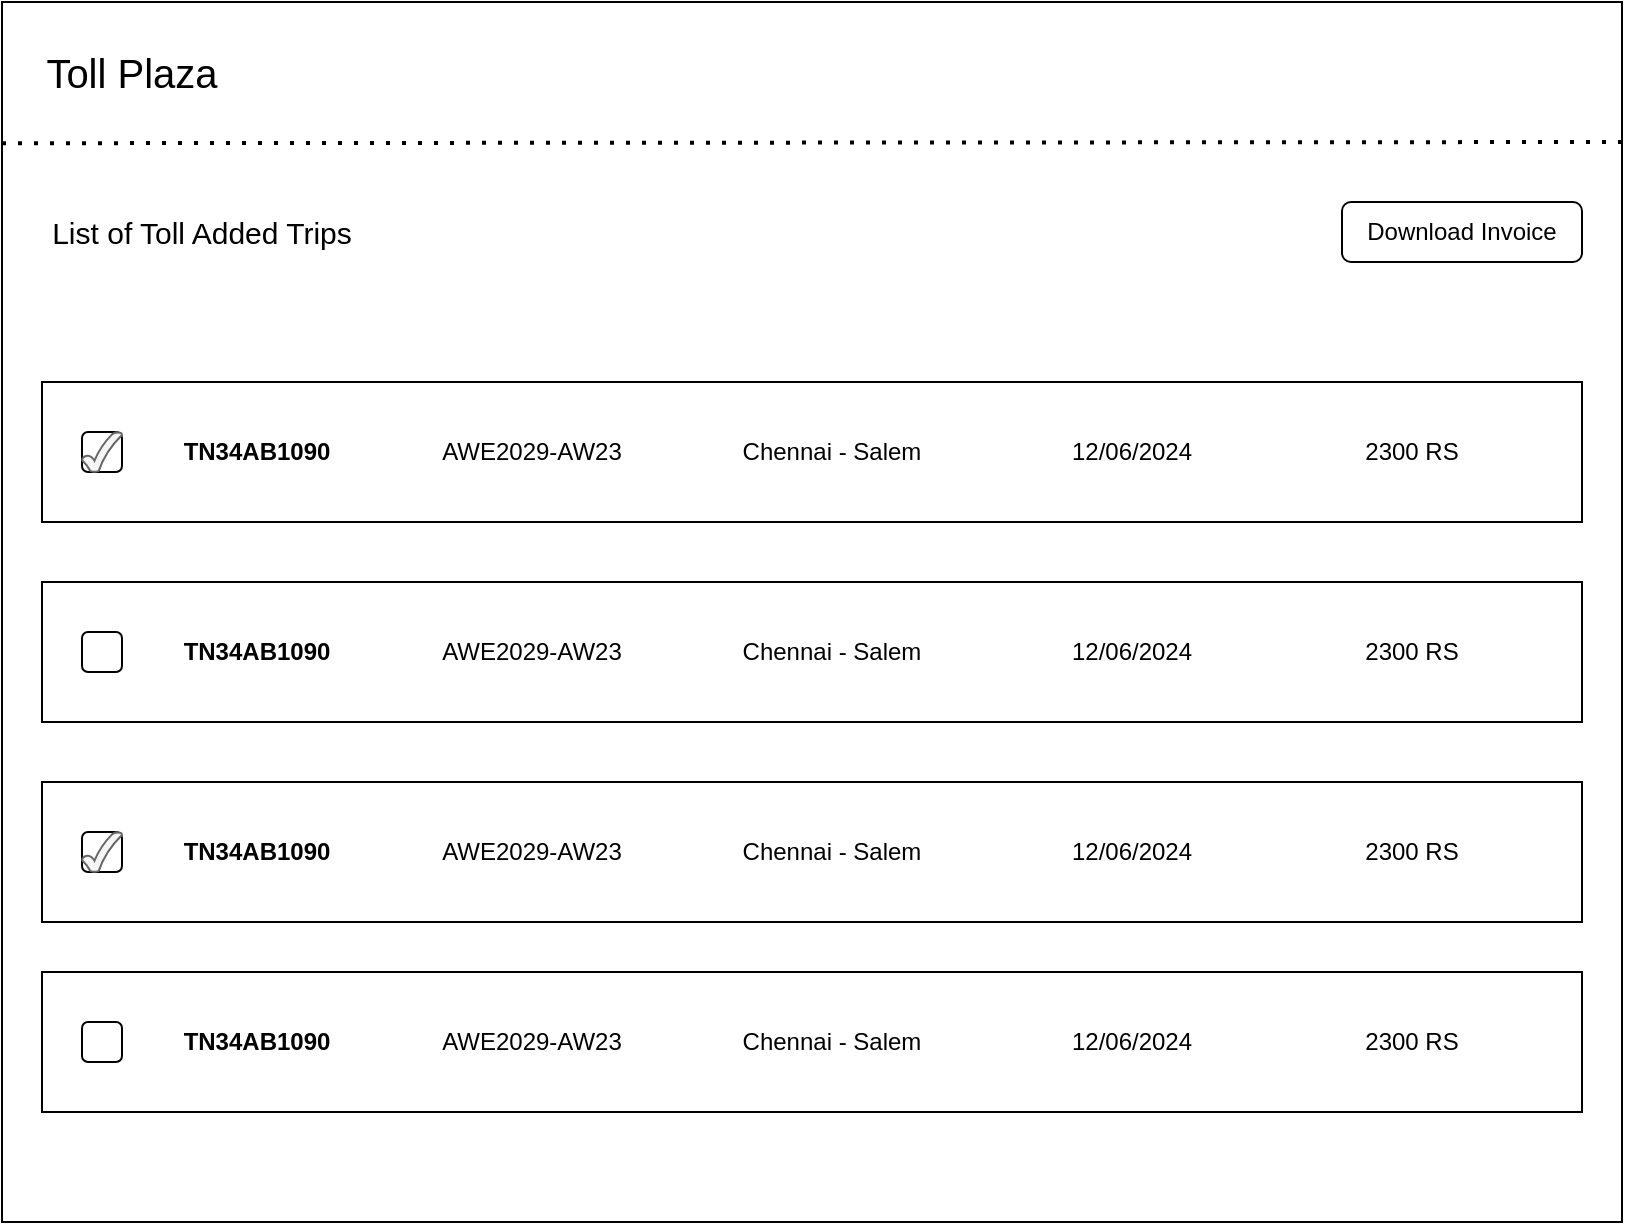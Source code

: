 <mxfile version="24.4.13" type="device">
  <diagram name="Page-1" id="2hZDVlhv54wEm6DreaMi">
    <mxGraphModel dx="1434" dy="854" grid="1" gridSize="10" guides="1" tooltips="1" connect="1" arrows="1" fold="1" page="1" pageScale="1" pageWidth="827" pageHeight="1169" math="0" shadow="0">
      <root>
        <mxCell id="0" />
        <mxCell id="1" parent="0" />
        <mxCell id="ylvUgUuxlcxqlFbrJkLv-2" value="" style="rounded=0;whiteSpace=wrap;html=1;" vertex="1" parent="1">
          <mxGeometry x="10" y="30" width="810" height="610" as="geometry" />
        </mxCell>
        <mxCell id="ylvUgUuxlcxqlFbrJkLv-3" value="Toll Plaza" style="text;html=1;align=center;verticalAlign=middle;whiteSpace=wrap;rounded=0;fontSize=20;" vertex="1" parent="1">
          <mxGeometry x="20" y="50" width="110" height="30" as="geometry" />
        </mxCell>
        <mxCell id="ylvUgUuxlcxqlFbrJkLv-4" value="" style="endArrow=none;dashed=1;html=1;dashPattern=1 3;strokeWidth=2;rounded=0;exitX=0.002;exitY=0.068;exitDx=0;exitDy=0;exitPerimeter=0;entryX=1.005;entryY=0.067;entryDx=0;entryDy=0;entryPerimeter=0;" edge="1" parent="1">
          <mxGeometry width="50" height="50" relative="1" as="geometry">
            <mxPoint x="10.0" y="100.61" as="sourcePoint" />
            <mxPoint x="822.43" y="100" as="targetPoint" />
          </mxGeometry>
        </mxCell>
        <mxCell id="ylvUgUuxlcxqlFbrJkLv-5" value="List of Toll Added Trips" style="text;html=1;align=center;verticalAlign=middle;whiteSpace=wrap;rounded=0;fontSize=15;" vertex="1" parent="1">
          <mxGeometry x="30" y="130" width="160" height="30" as="geometry" />
        </mxCell>
        <mxCell id="ylvUgUuxlcxqlFbrJkLv-6" value="Download Invoice" style="rounded=1;whiteSpace=wrap;html=1;" vertex="1" parent="1">
          <mxGeometry x="680" y="130" width="120" height="30" as="geometry" />
        </mxCell>
        <mxCell id="ylvUgUuxlcxqlFbrJkLv-7" value="" style="rounded=0;whiteSpace=wrap;html=1;" vertex="1" parent="1">
          <mxGeometry x="30" y="220" width="770" height="70" as="geometry" />
        </mxCell>
        <mxCell id="ylvUgUuxlcxqlFbrJkLv-8" value="TN34AB1090" style="text;html=1;align=center;verticalAlign=middle;whiteSpace=wrap;rounded=0;fontStyle=1" vertex="1" parent="1">
          <mxGeometry x="100" y="240" width="75" height="30" as="geometry" />
        </mxCell>
        <mxCell id="ylvUgUuxlcxqlFbrJkLv-9" value="" style="rounded=1;whiteSpace=wrap;html=1;" vertex="1" parent="1">
          <mxGeometry x="50" y="245" width="20" height="20" as="geometry" />
        </mxCell>
        <mxCell id="ylvUgUuxlcxqlFbrJkLv-10" value="AWE2029-AW23" style="text;html=1;align=center;verticalAlign=middle;whiteSpace=wrap;rounded=0;fontStyle=0" vertex="1" parent="1">
          <mxGeometry x="220" y="240" width="110" height="30" as="geometry" />
        </mxCell>
        <mxCell id="ylvUgUuxlcxqlFbrJkLv-11" value="Chennai - Salem" style="text;html=1;align=center;verticalAlign=middle;whiteSpace=wrap;rounded=0;fontStyle=0" vertex="1" parent="1">
          <mxGeometry x="370" y="240" width="110" height="30" as="geometry" />
        </mxCell>
        <mxCell id="ylvUgUuxlcxqlFbrJkLv-12" value="12/06/2024" style="text;html=1;align=center;verticalAlign=middle;whiteSpace=wrap;rounded=0;fontStyle=0" vertex="1" parent="1">
          <mxGeometry x="520" y="240" width="110" height="30" as="geometry" />
        </mxCell>
        <mxCell id="ylvUgUuxlcxqlFbrJkLv-13" value="2300 RS" style="text;html=1;align=center;verticalAlign=middle;whiteSpace=wrap;rounded=0;fontStyle=0" vertex="1" parent="1">
          <mxGeometry x="660" y="240" width="110" height="30" as="geometry" />
        </mxCell>
        <mxCell id="ylvUgUuxlcxqlFbrJkLv-14" value="" style="rounded=0;whiteSpace=wrap;html=1;" vertex="1" parent="1">
          <mxGeometry x="30" y="320" width="770" height="70" as="geometry" />
        </mxCell>
        <mxCell id="ylvUgUuxlcxqlFbrJkLv-15" value="TN34AB1090" style="text;html=1;align=center;verticalAlign=middle;whiteSpace=wrap;rounded=0;fontStyle=1" vertex="1" parent="1">
          <mxGeometry x="100" y="340" width="75" height="30" as="geometry" />
        </mxCell>
        <mxCell id="ylvUgUuxlcxqlFbrJkLv-16" value="" style="rounded=1;whiteSpace=wrap;html=1;" vertex="1" parent="1">
          <mxGeometry x="50" y="345" width="20" height="20" as="geometry" />
        </mxCell>
        <mxCell id="ylvUgUuxlcxqlFbrJkLv-17" value="AWE2029-AW23" style="text;html=1;align=center;verticalAlign=middle;whiteSpace=wrap;rounded=0;fontStyle=0" vertex="1" parent="1">
          <mxGeometry x="220" y="340" width="110" height="30" as="geometry" />
        </mxCell>
        <mxCell id="ylvUgUuxlcxqlFbrJkLv-18" value="Chennai - Salem" style="text;html=1;align=center;verticalAlign=middle;whiteSpace=wrap;rounded=0;fontStyle=0" vertex="1" parent="1">
          <mxGeometry x="370" y="340" width="110" height="30" as="geometry" />
        </mxCell>
        <mxCell id="ylvUgUuxlcxqlFbrJkLv-19" value="12/06/2024" style="text;html=1;align=center;verticalAlign=middle;whiteSpace=wrap;rounded=0;fontStyle=0" vertex="1" parent="1">
          <mxGeometry x="520" y="340" width="110" height="30" as="geometry" />
        </mxCell>
        <mxCell id="ylvUgUuxlcxqlFbrJkLv-20" value="2300 RS" style="text;html=1;align=center;verticalAlign=middle;whiteSpace=wrap;rounded=0;fontStyle=0" vertex="1" parent="1">
          <mxGeometry x="660" y="340" width="110" height="30" as="geometry" />
        </mxCell>
        <mxCell id="ylvUgUuxlcxqlFbrJkLv-35" value="" style="rounded=0;whiteSpace=wrap;html=1;" vertex="1" parent="1">
          <mxGeometry x="30" y="420" width="770" height="70" as="geometry" />
        </mxCell>
        <mxCell id="ylvUgUuxlcxqlFbrJkLv-36" value="TN34AB1090" style="text;html=1;align=center;verticalAlign=middle;whiteSpace=wrap;rounded=0;fontStyle=1" vertex="1" parent="1">
          <mxGeometry x="100" y="440" width="75" height="30" as="geometry" />
        </mxCell>
        <mxCell id="ylvUgUuxlcxqlFbrJkLv-37" value="" style="rounded=1;whiteSpace=wrap;html=1;" vertex="1" parent="1">
          <mxGeometry x="50" y="445" width="20" height="20" as="geometry" />
        </mxCell>
        <mxCell id="ylvUgUuxlcxqlFbrJkLv-38" value="AWE2029-AW23" style="text;html=1;align=center;verticalAlign=middle;whiteSpace=wrap;rounded=0;fontStyle=0" vertex="1" parent="1">
          <mxGeometry x="220" y="440" width="110" height="30" as="geometry" />
        </mxCell>
        <mxCell id="ylvUgUuxlcxqlFbrJkLv-39" value="Chennai - Salem" style="text;html=1;align=center;verticalAlign=middle;whiteSpace=wrap;rounded=0;fontStyle=0" vertex="1" parent="1">
          <mxGeometry x="370" y="440" width="110" height="30" as="geometry" />
        </mxCell>
        <mxCell id="ylvUgUuxlcxqlFbrJkLv-40" value="12/06/2024" style="text;html=1;align=center;verticalAlign=middle;whiteSpace=wrap;rounded=0;fontStyle=0" vertex="1" parent="1">
          <mxGeometry x="520" y="440" width="110" height="30" as="geometry" />
        </mxCell>
        <mxCell id="ylvUgUuxlcxqlFbrJkLv-41" value="2300 RS" style="text;html=1;align=center;verticalAlign=middle;whiteSpace=wrap;rounded=0;fontStyle=0" vertex="1" parent="1">
          <mxGeometry x="660" y="440" width="110" height="30" as="geometry" />
        </mxCell>
        <mxCell id="ylvUgUuxlcxqlFbrJkLv-42" value="" style="rounded=0;whiteSpace=wrap;html=1;" vertex="1" parent="1">
          <mxGeometry x="30" y="515" width="770" height="70" as="geometry" />
        </mxCell>
        <mxCell id="ylvUgUuxlcxqlFbrJkLv-43" value="TN34AB1090" style="text;html=1;align=center;verticalAlign=middle;whiteSpace=wrap;rounded=0;fontStyle=1" vertex="1" parent="1">
          <mxGeometry x="100" y="535" width="75" height="30" as="geometry" />
        </mxCell>
        <mxCell id="ylvUgUuxlcxqlFbrJkLv-44" value="" style="rounded=1;whiteSpace=wrap;html=1;" vertex="1" parent="1">
          <mxGeometry x="50" y="540" width="20" height="20" as="geometry" />
        </mxCell>
        <mxCell id="ylvUgUuxlcxqlFbrJkLv-45" value="AWE2029-AW23" style="text;html=1;align=center;verticalAlign=middle;whiteSpace=wrap;rounded=0;fontStyle=0" vertex="1" parent="1">
          <mxGeometry x="220" y="535" width="110" height="30" as="geometry" />
        </mxCell>
        <mxCell id="ylvUgUuxlcxqlFbrJkLv-46" value="Chennai - Salem" style="text;html=1;align=center;verticalAlign=middle;whiteSpace=wrap;rounded=0;fontStyle=0" vertex="1" parent="1">
          <mxGeometry x="370" y="535" width="110" height="30" as="geometry" />
        </mxCell>
        <mxCell id="ylvUgUuxlcxqlFbrJkLv-47" value="12/06/2024" style="text;html=1;align=center;verticalAlign=middle;whiteSpace=wrap;rounded=0;fontStyle=0" vertex="1" parent="1">
          <mxGeometry x="520" y="535" width="110" height="30" as="geometry" />
        </mxCell>
        <mxCell id="ylvUgUuxlcxqlFbrJkLv-48" value="2300 RS" style="text;html=1;align=center;verticalAlign=middle;whiteSpace=wrap;rounded=0;fontStyle=0" vertex="1" parent="1">
          <mxGeometry x="660" y="535" width="110" height="30" as="geometry" />
        </mxCell>
        <mxCell id="ylvUgUuxlcxqlFbrJkLv-49" value="" style="verticalLabelPosition=bottom;verticalAlign=top;html=1;shape=mxgraph.basic.tick;fillColor=#f5f5f5;fontColor=#333333;strokeColor=#666666;" vertex="1" parent="1">
          <mxGeometry x="50" y="245" width="20" height="20" as="geometry" />
        </mxCell>
        <mxCell id="ylvUgUuxlcxqlFbrJkLv-50" value="" style="verticalLabelPosition=bottom;verticalAlign=top;html=1;shape=mxgraph.basic.tick;fillColor=#f5f5f5;fontColor=#333333;strokeColor=#666666;" vertex="1" parent="1">
          <mxGeometry x="50" y="445" width="20" height="20" as="geometry" />
        </mxCell>
      </root>
    </mxGraphModel>
  </diagram>
</mxfile>
